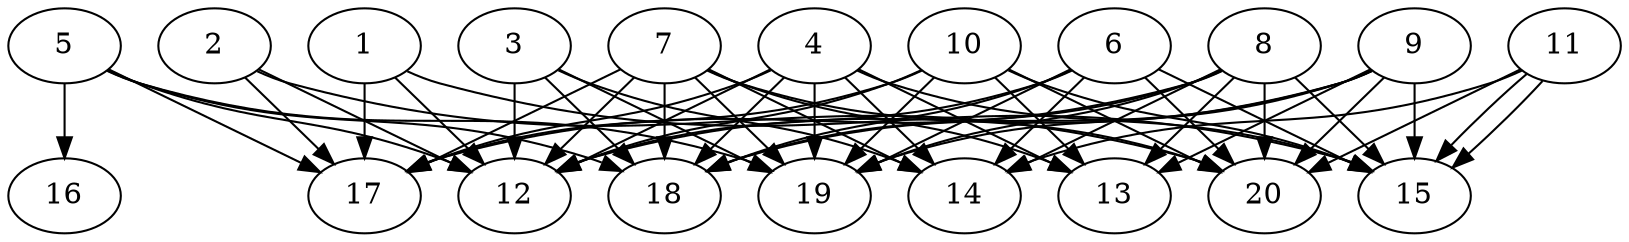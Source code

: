 // DAG automatically generated by daggen at Tue Jul 23 14:34:08 2019
// ./daggen --dot -n 20 --ccr 0.4 --fat 0.7 --regular 0.5 --density 0.8 --mindata 5242880 --maxdata 52428800 
digraph G {
  1 [size="97397760", alpha="0.20", expect_size="38959104"] 
  1 -> 12 [size ="38959104"]
  1 -> 15 [size ="38959104"]
  1 -> 17 [size ="38959104"]
  2 [size="94663680", alpha="0.16", expect_size="37865472"] 
  2 -> 12 [size ="37865472"]
  2 -> 17 [size ="37865472"]
  2 -> 20 [size ="37865472"]
  3 [size="73584640", alpha="0.07", expect_size="29433856"] 
  3 -> 12 [size ="29433856"]
  3 -> 14 [size ="29433856"]
  3 -> 18 [size ="29433856"]
  3 -> 19 [size ="29433856"]
  4 [size="98306560", alpha="0.15", expect_size="39322624"] 
  4 -> 12 [size ="39322624"]
  4 -> 13 [size ="39322624"]
  4 -> 14 [size ="39322624"]
  4 -> 15 [size ="39322624"]
  4 -> 17 [size ="39322624"]
  4 -> 18 [size ="39322624"]
  4 -> 19 [size ="39322624"]
  5 [size="85734400", alpha="0.03", expect_size="34293760"] 
  5 -> 12 [size ="34293760"]
  5 -> 16 [size ="34293760"]
  5 -> 17 [size ="34293760"]
  5 -> 18 [size ="34293760"]
  5 -> 19 [size ="34293760"]
  6 [size="126318080", alpha="0.11", expect_size="50527232"] 
  6 -> 12 [size ="50527232"]
  6 -> 14 [size ="50527232"]
  6 -> 15 [size ="50527232"]
  6 -> 18 [size ="50527232"]
  6 -> 19 [size ="50527232"]
  6 -> 20 [size ="50527232"]
  7 [size="103907840", alpha="0.01", expect_size="41563136"] 
  7 -> 12 [size ="41563136"]
  7 -> 13 [size ="41563136"]
  7 -> 14 [size ="41563136"]
  7 -> 17 [size ="41563136"]
  7 -> 18 [size ="41563136"]
  7 -> 19 [size ="41563136"]
  7 -> 20 [size ="41563136"]
  8 [size="104765440", alpha="0.12", expect_size="41906176"] 
  8 -> 13 [size ="41906176"]
  8 -> 14 [size ="41906176"]
  8 -> 15 [size ="41906176"]
  8 -> 17 [size ="41906176"]
  8 -> 18 [size ="41906176"]
  8 -> 19 [size ="41906176"]
  8 -> 20 [size ="41906176"]
  9 [size="27806720", alpha="0.09", expect_size="11122688"] 
  9 -> 12 [size ="11122688"]
  9 -> 13 [size ="11122688"]
  9 -> 15 [size ="11122688"]
  9 -> 18 [size ="11122688"]
  9 -> 19 [size ="11122688"]
  9 -> 20 [size ="11122688"]
  10 [size="98920960", alpha="0.09", expect_size="39568384"] 
  10 -> 12 [size ="39568384"]
  10 -> 13 [size ="39568384"]
  10 -> 15 [size ="39568384"]
  10 -> 17 [size ="39568384"]
  10 -> 19 [size ="39568384"]
  10 -> 20 [size ="39568384"]
  11 [size="75151360", alpha="0.07", expect_size="30060544"] 
  11 -> 14 [size ="30060544"]
  11 -> 15 [size ="30060544"]
  11 -> 15 [size ="30060544"]
  11 -> 20 [size ="30060544"]
  12 [size="73231360", alpha="0.06", expect_size="29292544"] 
  13 [size="52088320", alpha="0.15", expect_size="20835328"] 
  14 [size="92920320", alpha="0.09", expect_size="37168128"] 
  15 [size="64258560", alpha="0.20", expect_size="25703424"] 
  16 [size="82191360", alpha="0.05", expect_size="32876544"] 
  17 [size="29219840", alpha="0.16", expect_size="11687936"] 
  18 [size="36503040", alpha="0.05", expect_size="14601216"] 
  19 [size="108810240", alpha="0.11", expect_size="43524096"] 
  20 [size="44587520", alpha="0.07", expect_size="17835008"] 
}
